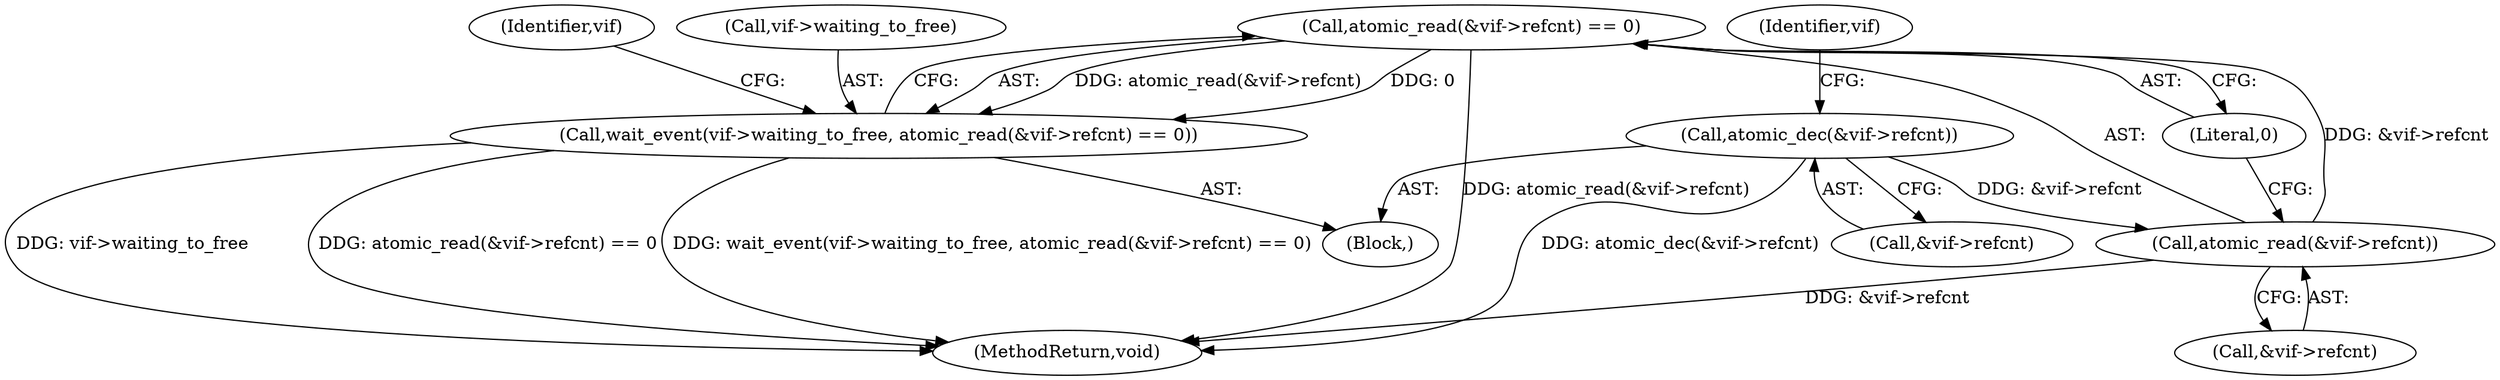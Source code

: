 digraph "0_linux_48856286b64e4b66ec62b94e504d0b29c1ade664@API" {
"1000134" [label="(Call,atomic_read(&vif->refcnt) == 0)"];
"1000135" [label="(Call,atomic_read(&vif->refcnt))"];
"1000125" [label="(Call,atomic_dec(&vif->refcnt))"];
"1000130" [label="(Call,wait_event(vif->waiting_to_free, atomic_read(&vif->refcnt) == 0))"];
"1000135" [label="(Call,atomic_read(&vif->refcnt))"];
"1000144" [label="(Identifier,vif)"];
"1000134" [label="(Call,atomic_read(&vif->refcnt) == 0)"];
"1000136" [label="(Call,&vif->refcnt)"];
"1000103" [label="(Block,)"];
"1000165" [label="(MethodReturn,void)"];
"1000125" [label="(Call,atomic_dec(&vif->refcnt))"];
"1000126" [label="(Call,&vif->refcnt)"];
"1000130" [label="(Call,wait_event(vif->waiting_to_free, atomic_read(&vif->refcnt) == 0))"];
"1000131" [label="(Call,vif->waiting_to_free)"];
"1000140" [label="(Literal,0)"];
"1000132" [label="(Identifier,vif)"];
"1000134" -> "1000130"  [label="AST: "];
"1000134" -> "1000140"  [label="CFG: "];
"1000135" -> "1000134"  [label="AST: "];
"1000140" -> "1000134"  [label="AST: "];
"1000130" -> "1000134"  [label="CFG: "];
"1000134" -> "1000165"  [label="DDG: atomic_read(&vif->refcnt)"];
"1000134" -> "1000130"  [label="DDG: atomic_read(&vif->refcnt)"];
"1000134" -> "1000130"  [label="DDG: 0"];
"1000135" -> "1000134"  [label="DDG: &vif->refcnt"];
"1000135" -> "1000136"  [label="CFG: "];
"1000136" -> "1000135"  [label="AST: "];
"1000140" -> "1000135"  [label="CFG: "];
"1000135" -> "1000165"  [label="DDG: &vif->refcnt"];
"1000125" -> "1000135"  [label="DDG: &vif->refcnt"];
"1000125" -> "1000103"  [label="AST: "];
"1000125" -> "1000126"  [label="CFG: "];
"1000126" -> "1000125"  [label="AST: "];
"1000132" -> "1000125"  [label="CFG: "];
"1000125" -> "1000165"  [label="DDG: atomic_dec(&vif->refcnt)"];
"1000130" -> "1000103"  [label="AST: "];
"1000131" -> "1000130"  [label="AST: "];
"1000144" -> "1000130"  [label="CFG: "];
"1000130" -> "1000165"  [label="DDG: wait_event(vif->waiting_to_free, atomic_read(&vif->refcnt) == 0)"];
"1000130" -> "1000165"  [label="DDG: vif->waiting_to_free"];
"1000130" -> "1000165"  [label="DDG: atomic_read(&vif->refcnt) == 0"];
}
